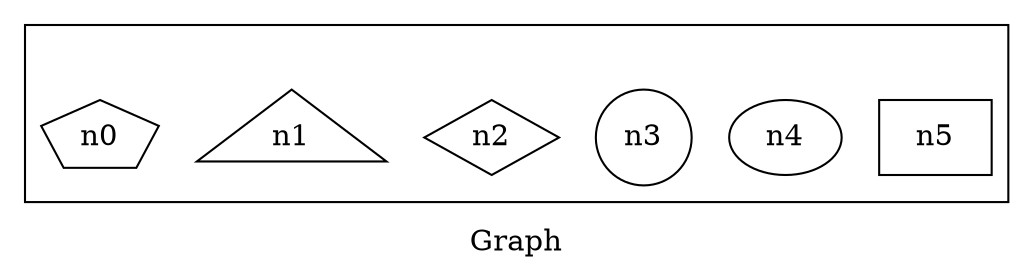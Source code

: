 digraph G {gradient=linear fillcolor="yellow:blue" gradientangle=60 label="Graph" fontcolor="black"


	subgraph cluster_1 {gradient=linear gradientangle=0 fillcolor="green:magenta" label="Cluster" fontcolor="white"
		node [ gradient=linear,shape="box",fillcolor="antiquewhite:aquamarine" ]n5;
		node [ shape="ellipse",fillcolor="bisque4:blue2" ]n4;
		node [ shape="circle",fillcolor="cadetblue1:chocolate1" ]n3;
		node [ shape="diamond",fillcolor="crimson:cyan4" ]n2;
		node [ shape="triangle",fillcolor="deepskyblue2:firebrick" ]n1;
		node [ shape="pentagon",fillcolor="gray24:gray88" ]n0;
	}

}

